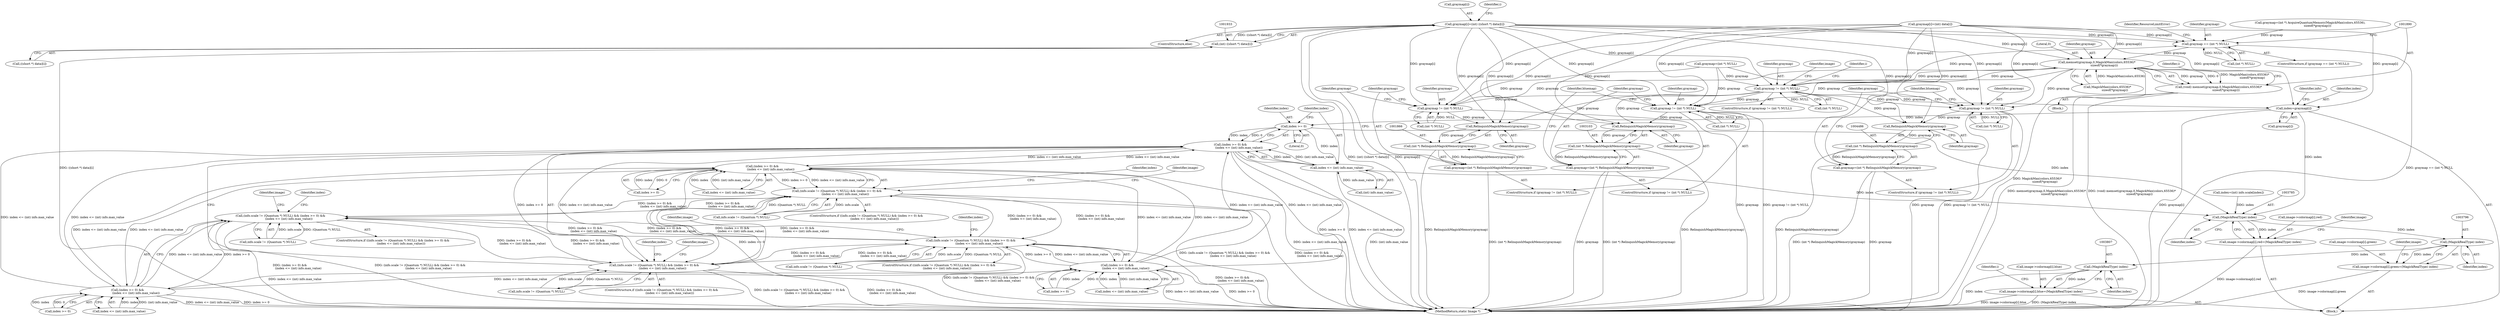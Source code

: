 digraph "0_ImageMagick_6b6bff054d569a77973f2140c0e86366e6168a6c_0@pointer" {
"1001928" [label="(Call,graymap[i]=(int) ((short *) data)[i])"];
"1001932" [label="(Call,(int) ((short *) data)[i])"];
"1001858" [label="(Call,graymap != (int *) NULL)"];
"1001867" [label="(Call,RelinquishMagickMemory(graymap))"];
"1001865" [label="(Call,(int *) RelinquishMagickMemory(graymap))"];
"1001863" [label="(Call,graymap=(int *) RelinquishMagickMemory(graymap))"];
"1001881" [label="(Call,graymap == (int *) NULL)"];
"1001891" [label="(Call,memset(graymap,0,MagickMax(colors,65536)*\n                sizeof(*graymap)))"];
"1001889" [label="(Call,(void) memset(graymap,0,MagickMax(colors,65536)*\n                sizeof(*graymap)))"];
"1003095" [label="(Call,graymap != (int *) NULL)"];
"1003104" [label="(Call,RelinquishMagickMemory(graymap))"];
"1003102" [label="(Call,(int *) RelinquishMagickMemory(graymap))"];
"1003100" [label="(Call,graymap=(int *) RelinquishMagickMemory(graymap))"];
"1003725" [label="(Call,graymap != (int *) NULL)"];
"1003742" [label="(Call,index=graymap[i])"];
"1003757" [label="(Call,index >= 0)"];
"1003756" [label="(Call,(index >= 0) &&\n                  (index <= (int) info.max_value))"];
"1003567" [label="(Call,(index >= 0) &&\n                  (index <= (int) info.max_value))"];
"1003559" [label="(Call,(info.scale != (Quantum *) NULL) && (index >= 0) &&\n                  (index <= (int) info.max_value))"];
"1003622" [label="(Call,(info.scale != (Quantum *) NULL) && (index >= 0) &&\n                  (index <= (int) info.max_value))"];
"1003685" [label="(Call,(info.scale != (Quantum *) NULL) && (index >= 0) &&\n                  (index <= (int) info.max_value))"];
"1003748" [label="(Call,(info.scale != (Quantum *) NULL) && (index >= 0) &&\n                  (index <= (int) info.max_value))"];
"1003630" [label="(Call,(index >= 0) &&\n                  (index <= (int) info.max_value))"];
"1003693" [label="(Call,(index >= 0) &&\n                  (index <= (int) info.max_value))"];
"1003760" [label="(Call,index <= (int) info.max_value)"];
"1003784" [label="(Call,(MagickRealType) index)"];
"1003776" [label="(Call,image->colormap[i].red=(MagickRealType) index)"];
"1003795" [label="(Call,(MagickRealType) index)"];
"1003787" [label="(Call,image->colormap[i].green=(MagickRealType) index)"];
"1003806" [label="(Call,(MagickRealType) index)"];
"1003798" [label="(Call,image->colormap[i].blue=(MagickRealType) index)"];
"1004478" [label="(Call,graymap != (int *) NULL)"];
"1004487" [label="(Call,RelinquishMagickMemory(graymap))"];
"1004485" [label="(Call,(int *) RelinquishMagickMemory(graymap))"];
"1004483" [label="(Call,graymap=(int *) RelinquishMagickMemory(graymap))"];
"1003726" [label="(Identifier,graymap)"];
"1003631" [label="(Call,index >= 0)"];
"1003748" [label="(Call,(info.scale != (Quantum *) NULL) && (index >= 0) &&\n                  (index <= (int) info.max_value))"];
"1003791" [label="(Identifier,image)"];
"1003571" [label="(Call,index <= (int) info.max_value)"];
"1001891" [label="(Call,memset(graymap,0,MagickMax(colors,65536)*\n                sizeof(*graymap)))"];
"1003101" [label="(Identifier,graymap)"];
"1003096" [label="(Identifier,graymap)"];
"1003686" [label="(Call,info.scale != (Quantum *) NULL)"];
"1004483" [label="(Call,graymap=(int *) RelinquishMagickMemory(graymap))"];
"1003684" [label="(ControlStructure,if ((info.scale != (Quantum *) NULL) && (index >= 0) &&\n                  (index <= (int) info.max_value)))"];
"1001929" [label="(Call,graymap[i])"];
"1003751" [label="(Identifier,info)"];
"1004487" [label="(Call,RelinquishMagickMemory(graymap))"];
"1003747" [label="(ControlStructure,if ((info.scale != (Quantum *) NULL) && (index >= 0) &&\n                  (index <= (int) info.max_value)))"];
"1003802" [label="(Identifier,image)"];
"1003798" [label="(Call,image->colormap[i].blue=(MagickRealType) index)"];
"1001893" [label="(Literal,0)"];
"1003757" [label="(Call,index >= 0)"];
"1003102" [label="(Call,(int *) RelinquishMagickMemory(graymap))"];
"1001928" [label="(Call,graymap[i]=(int) ((short *) data)[i])"];
"1001865" [label="(Call,(int *) RelinquishMagickMemory(graymap))"];
"1003760" [label="(Call,index <= (int) info.max_value)"];
"1001932" [label="(Call,(int) ((short *) data)[i])"];
"1003685" [label="(Call,(info.scale != (Quantum *) NULL) && (index >= 0) &&\n                  (index <= (int) info.max_value))"];
"1003567" [label="(Call,(index >= 0) &&\n                  (index <= (int) info.max_value))"];
"1003797" [label="(Identifier,index)"];
"1003642" [label="(Identifier,index)"];
"1003568" [label="(Call,index >= 0)"];
"1003777" [label="(Call,image->colormap[i].red)"];
"1003591" [label="(Identifier,image)"];
"1003724" [label="(ControlStructure,if (graymap != (int *) NULL))"];
"1003097" [label="(Call,(int *) NULL)"];
"1001883" [label="(Call,(int *) NULL)"];
"1003558" [label="(ControlStructure,if ((info.scale != (Quantum *) NULL) && (index >= 0) &&\n                  (index <= (int) info.max_value)))"];
"1000548" [label="(Call,graymap=(int *) NULL)"];
"1003744" [label="(Call,graymap[i])"];
"1003812" [label="(Identifier,image)"];
"1001857" [label="(ControlStructure,if (graymap != (int *) NULL))"];
"1001881" [label="(Call,graymap == (int *) NULL)"];
"1003579" [label="(Identifier,index)"];
"1003784" [label="(Call,(MagickRealType) index)"];
"1001863" [label="(Call,graymap=(int *) RelinquishMagickMemory(graymap))"];
"1003654" [label="(Identifier,image)"];
"1001870" [label="(Identifier,graymap)"];
"1001918" [label="(Call,graymap[i]=(int) data[i])"];
"1001864" [label="(Identifier,graymap)"];
"1003768" [label="(Identifier,index)"];
"1003776" [label="(Call,image->colormap[i].red=(MagickRealType) index)"];
"1003761" [label="(Identifier,index)"];
"1003742" [label="(Call,index=graymap[i])"];
"1003795" [label="(Call,(MagickRealType) index)"];
"1003806" [label="(Call,(MagickRealType) index)"];
"1001887" [label="(Identifier,ResourceLimitError)"];
"1003727" [label="(Call,(int *) NULL)"];
"1003740" [label="(Identifier,i)"];
"1004479" [label="(Identifier,graymap)"];
"1001889" [label="(Call,(void) memset(graymap,0,MagickMax(colors,65536)*\n                sizeof(*graymap)))"];
"1001868" [label="(Identifier,graymap)"];
"1003104" [label="(Call,RelinquishMagickMemory(graymap))"];
"1001860" [label="(Call,(int *) NULL)"];
"1003630" [label="(Call,(index >= 0) &&\n                  (index <= (int) info.max_value))"];
"1003559" [label="(Call,(info.scale != (Quantum *) NULL) && (index >= 0) &&\n                  (index <= (int) info.max_value))"];
"1004484" [label="(Identifier,graymap)"];
"1003808" [label="(Identifier,index)"];
"1001858" [label="(Call,graymap != (int *) NULL)"];
"1003741" [label="(Block,)"];
"1003693" [label="(Call,(index >= 0) &&\n                  (index <= (int) info.max_value))"];
"1003732" [label="(Identifier,i)"];
"1003705" [label="(Identifier,index)"];
"1001859" [label="(Identifier,graymap)"];
"1003786" [label="(Identifier,index)"];
"1003100" [label="(Call,graymap=(int *) RelinquishMagickMemory(graymap))"];
"1003697" [label="(Call,index <= (int) info.max_value)"];
"1003105" [label="(Identifier,graymap)"];
"1003694" [label="(Call,index >= 0)"];
"1001892" [label="(Identifier,graymap)"];
"1001903" [label="(Identifier,i)"];
"1003634" [label="(Call,index <= (int) info.max_value)"];
"1004480" [label="(Call,(int *) NULL)"];
"1001882" [label="(Identifier,graymap)"];
"1004539" [label="(MethodReturn,static Image *)"];
"1001869" [label="(Call,graymap=(int *) AcquireQuantumMemory(MagickMax(colors,65536),\n                sizeof(*graymap)))"];
"1003788" [label="(Call,image->colormap[i].green)"];
"1001835" [label="(Block,)"];
"1003725" [label="(Call,graymap != (int *) NULL)"];
"1003621" [label="(ControlStructure,if ((info.scale != (Quantum *) NULL) && (index >= 0) &&\n                  (index <= (int) info.max_value)))"];
"1004488" [label="(Identifier,graymap)"];
"1003780" [label="(Identifier,image)"];
"1003756" [label="(Call,(index >= 0) &&\n                  (index <= (int) info.max_value))"];
"1001927" [label="(ControlStructure,else)"];
"1003622" [label="(Call,(info.scale != (Quantum *) NULL) && (index >= 0) &&\n                  (index <= (int) info.max_value))"];
"1004485" [label="(Call,(int *) RelinquishMagickMemory(graymap))"];
"1004478" [label="(Call,graymap != (int *) NULL)"];
"1003095" [label="(Call,graymap != (int *) NULL)"];
"1001894" [label="(Call,MagickMax(colors,65536)*\n                sizeof(*graymap))"];
"1003743" [label="(Identifier,index)"];
"1003094" [label="(ControlStructure,if (graymap != (int *) NULL))"];
"1001867" [label="(Call,RelinquishMagickMemory(graymap))"];
"1003717" [label="(Identifier,image)"];
"1003560" [label="(Call,info.scale != (Quantum *) NULL)"];
"1003799" [label="(Call,image->colormap[i].blue)"];
"1004477" [label="(ControlStructure,if (graymap != (int *) NULL))"];
"1003749" [label="(Call,info.scale != (Quantum *) NULL)"];
"1003787" [label="(Call,image->colormap[i].green=(MagickRealType) index)"];
"1001934" [label="(Call,((short *) data)[i])"];
"1003767" [label="(Call,index=(int) info.scale[index])"];
"1003762" [label="(Call,(int) info.max_value)"];
"1003759" [label="(Literal,0)"];
"1004491" [label="(Identifier,bluemap)"];
"1003758" [label="(Identifier,index)"];
"1003623" [label="(Call,info.scale != (Quantum *) NULL)"];
"1003108" [label="(Identifier,bluemap)"];
"1001911" [label="(Identifier,i)"];
"1001880" [label="(ControlStructure,if (graymap == (int *) NULL))"];
"1001928" -> "1001927"  [label="AST: "];
"1001928" -> "1001932"  [label="CFG: "];
"1001929" -> "1001928"  [label="AST: "];
"1001932" -> "1001928"  [label="AST: "];
"1001911" -> "1001928"  [label="CFG: "];
"1001928" -> "1004539"  [label="DDG: graymap[i]"];
"1001928" -> "1004539"  [label="DDG: (int) ((short *) data)[i]"];
"1001928" -> "1001858"  [label="DDG: graymap[i]"];
"1001928" -> "1001867"  [label="DDG: graymap[i]"];
"1001928" -> "1001881"  [label="DDG: graymap[i]"];
"1001928" -> "1001891"  [label="DDG: graymap[i]"];
"1001932" -> "1001928"  [label="DDG: ((short *) data)[i]"];
"1001928" -> "1003095"  [label="DDG: graymap[i]"];
"1001928" -> "1003104"  [label="DDG: graymap[i]"];
"1001928" -> "1003725"  [label="DDG: graymap[i]"];
"1001928" -> "1003742"  [label="DDG: graymap[i]"];
"1001928" -> "1004478"  [label="DDG: graymap[i]"];
"1001928" -> "1004487"  [label="DDG: graymap[i]"];
"1001932" -> "1001934"  [label="CFG: "];
"1001933" -> "1001932"  [label="AST: "];
"1001934" -> "1001932"  [label="AST: "];
"1001932" -> "1004539"  [label="DDG: ((short *) data)[i]"];
"1001858" -> "1001857"  [label="AST: "];
"1001858" -> "1001860"  [label="CFG: "];
"1001859" -> "1001858"  [label="AST: "];
"1001860" -> "1001858"  [label="AST: "];
"1001864" -> "1001858"  [label="CFG: "];
"1001870" -> "1001858"  [label="CFG: "];
"1003725" -> "1001858"  [label="DDG: graymap"];
"1001918" -> "1001858"  [label="DDG: graymap[i]"];
"1001891" -> "1001858"  [label="DDG: graymap"];
"1000548" -> "1001858"  [label="DDG: graymap"];
"1001860" -> "1001858"  [label="DDG: NULL"];
"1001858" -> "1001867"  [label="DDG: graymap"];
"1001867" -> "1001865"  [label="AST: "];
"1001867" -> "1001868"  [label="CFG: "];
"1001868" -> "1001867"  [label="AST: "];
"1001865" -> "1001867"  [label="CFG: "];
"1001867" -> "1001865"  [label="DDG: graymap"];
"1001918" -> "1001867"  [label="DDG: graymap[i]"];
"1003725" -> "1001867"  [label="DDG: graymap"];
"1001865" -> "1001863"  [label="AST: "];
"1001866" -> "1001865"  [label="AST: "];
"1001863" -> "1001865"  [label="CFG: "];
"1001865" -> "1004539"  [label="DDG: RelinquishMagickMemory(graymap)"];
"1001865" -> "1001863"  [label="DDG: RelinquishMagickMemory(graymap)"];
"1001863" -> "1001857"  [label="AST: "];
"1001864" -> "1001863"  [label="AST: "];
"1001870" -> "1001863"  [label="CFG: "];
"1001863" -> "1004539"  [label="DDG: (int *) RelinquishMagickMemory(graymap)"];
"1001881" -> "1001880"  [label="AST: "];
"1001881" -> "1001883"  [label="CFG: "];
"1001882" -> "1001881"  [label="AST: "];
"1001883" -> "1001881"  [label="AST: "];
"1001887" -> "1001881"  [label="CFG: "];
"1001890" -> "1001881"  [label="CFG: "];
"1001881" -> "1004539"  [label="DDG: graymap == (int *) NULL"];
"1001918" -> "1001881"  [label="DDG: graymap[i]"];
"1001869" -> "1001881"  [label="DDG: graymap"];
"1003725" -> "1001881"  [label="DDG: graymap"];
"1001883" -> "1001881"  [label="DDG: NULL"];
"1001881" -> "1001891"  [label="DDG: graymap"];
"1001891" -> "1001889"  [label="AST: "];
"1001891" -> "1001894"  [label="CFG: "];
"1001892" -> "1001891"  [label="AST: "];
"1001893" -> "1001891"  [label="AST: "];
"1001894" -> "1001891"  [label="AST: "];
"1001889" -> "1001891"  [label="CFG: "];
"1001891" -> "1004539"  [label="DDG: MagickMax(colors,65536)*\n                sizeof(*graymap)"];
"1001891" -> "1001889"  [label="DDG: graymap"];
"1001891" -> "1001889"  [label="DDG: 0"];
"1001891" -> "1001889"  [label="DDG: MagickMax(colors,65536)*\n                sizeof(*graymap)"];
"1001918" -> "1001891"  [label="DDG: graymap[i]"];
"1003725" -> "1001891"  [label="DDG: graymap"];
"1001894" -> "1001891"  [label="DDG: MagickMax(colors,65536)"];
"1001891" -> "1003095"  [label="DDG: graymap"];
"1001891" -> "1003725"  [label="DDG: graymap"];
"1001891" -> "1004478"  [label="DDG: graymap"];
"1001889" -> "1001835"  [label="AST: "];
"1001890" -> "1001889"  [label="AST: "];
"1001903" -> "1001889"  [label="CFG: "];
"1001889" -> "1004539"  [label="DDG: (void) memset(graymap,0,MagickMax(colors,65536)*\n                sizeof(*graymap))"];
"1001889" -> "1004539"  [label="DDG: memset(graymap,0,MagickMax(colors,65536)*\n                sizeof(*graymap))"];
"1003095" -> "1003094"  [label="AST: "];
"1003095" -> "1003097"  [label="CFG: "];
"1003096" -> "1003095"  [label="AST: "];
"1003097" -> "1003095"  [label="AST: "];
"1003101" -> "1003095"  [label="CFG: "];
"1003108" -> "1003095"  [label="CFG: "];
"1003095" -> "1004539"  [label="DDG: graymap"];
"1003095" -> "1004539"  [label="DDG: graymap != (int *) NULL"];
"1003725" -> "1003095"  [label="DDG: graymap"];
"1001918" -> "1003095"  [label="DDG: graymap[i]"];
"1000548" -> "1003095"  [label="DDG: graymap"];
"1003097" -> "1003095"  [label="DDG: NULL"];
"1003095" -> "1003104"  [label="DDG: graymap"];
"1003104" -> "1003102"  [label="AST: "];
"1003104" -> "1003105"  [label="CFG: "];
"1003105" -> "1003104"  [label="AST: "];
"1003102" -> "1003104"  [label="CFG: "];
"1003104" -> "1003102"  [label="DDG: graymap"];
"1001918" -> "1003104"  [label="DDG: graymap[i]"];
"1003725" -> "1003104"  [label="DDG: graymap"];
"1003102" -> "1003100"  [label="AST: "];
"1003103" -> "1003102"  [label="AST: "];
"1003100" -> "1003102"  [label="CFG: "];
"1003102" -> "1004539"  [label="DDG: RelinquishMagickMemory(graymap)"];
"1003102" -> "1003100"  [label="DDG: RelinquishMagickMemory(graymap)"];
"1003100" -> "1003094"  [label="AST: "];
"1003101" -> "1003100"  [label="AST: "];
"1003108" -> "1003100"  [label="CFG: "];
"1003100" -> "1004539"  [label="DDG: graymap"];
"1003100" -> "1004539"  [label="DDG: (int *) RelinquishMagickMemory(graymap)"];
"1003725" -> "1003724"  [label="AST: "];
"1003725" -> "1003727"  [label="CFG: "];
"1003726" -> "1003725"  [label="AST: "];
"1003727" -> "1003725"  [label="AST: "];
"1003732" -> "1003725"  [label="CFG: "];
"1003812" -> "1003725"  [label="CFG: "];
"1001918" -> "1003725"  [label="DDG: graymap[i]"];
"1000548" -> "1003725"  [label="DDG: graymap"];
"1003727" -> "1003725"  [label="DDG: NULL"];
"1003725" -> "1003742"  [label="DDG: graymap"];
"1003725" -> "1004478"  [label="DDG: graymap"];
"1003725" -> "1004487"  [label="DDG: graymap"];
"1003742" -> "1003741"  [label="AST: "];
"1003742" -> "1003744"  [label="CFG: "];
"1003743" -> "1003742"  [label="AST: "];
"1003744" -> "1003742"  [label="AST: "];
"1003751" -> "1003742"  [label="CFG: "];
"1003742" -> "1004539"  [label="DDG: graymap[i]"];
"1001918" -> "1003742"  [label="DDG: graymap[i]"];
"1003742" -> "1003757"  [label="DDG: index"];
"1003742" -> "1003784"  [label="DDG: index"];
"1003757" -> "1003756"  [label="AST: "];
"1003757" -> "1003759"  [label="CFG: "];
"1003758" -> "1003757"  [label="AST: "];
"1003759" -> "1003757"  [label="AST: "];
"1003761" -> "1003757"  [label="CFG: "];
"1003756" -> "1003757"  [label="CFG: "];
"1003757" -> "1003756"  [label="DDG: index"];
"1003757" -> "1003756"  [label="DDG: 0"];
"1003757" -> "1003760"  [label="DDG: index"];
"1003757" -> "1003784"  [label="DDG: index"];
"1003756" -> "1003748"  [label="AST: "];
"1003756" -> "1003760"  [label="CFG: "];
"1003760" -> "1003756"  [label="AST: "];
"1003748" -> "1003756"  [label="CFG: "];
"1003756" -> "1004539"  [label="DDG: index >= 0"];
"1003756" -> "1004539"  [label="DDG: index <= (int) info.max_value"];
"1003756" -> "1003567"  [label="DDG: index <= (int) info.max_value"];
"1003756" -> "1003630"  [label="DDG: index <= (int) info.max_value"];
"1003756" -> "1003693"  [label="DDG: index <= (int) info.max_value"];
"1003756" -> "1003748"  [label="DDG: index >= 0"];
"1003756" -> "1003748"  [label="DDG: index <= (int) info.max_value"];
"1003760" -> "1003756"  [label="DDG: index"];
"1003760" -> "1003756"  [label="DDG: (int) info.max_value"];
"1003630" -> "1003756"  [label="DDG: index <= (int) info.max_value"];
"1003567" -> "1003756"  [label="DDG: index <= (int) info.max_value"];
"1003693" -> "1003756"  [label="DDG: index <= (int) info.max_value"];
"1003567" -> "1003559"  [label="AST: "];
"1003567" -> "1003568"  [label="CFG: "];
"1003567" -> "1003571"  [label="CFG: "];
"1003568" -> "1003567"  [label="AST: "];
"1003571" -> "1003567"  [label="AST: "];
"1003559" -> "1003567"  [label="CFG: "];
"1003567" -> "1004539"  [label="DDG: index <= (int) info.max_value"];
"1003567" -> "1004539"  [label="DDG: index >= 0"];
"1003567" -> "1003559"  [label="DDG: index >= 0"];
"1003567" -> "1003559"  [label="DDG: index <= (int) info.max_value"];
"1003568" -> "1003567"  [label="DDG: index"];
"1003568" -> "1003567"  [label="DDG: 0"];
"1003630" -> "1003567"  [label="DDG: index <= (int) info.max_value"];
"1003693" -> "1003567"  [label="DDG: index <= (int) info.max_value"];
"1003571" -> "1003567"  [label="DDG: index"];
"1003571" -> "1003567"  [label="DDG: (int) info.max_value"];
"1003567" -> "1003630"  [label="DDG: index <= (int) info.max_value"];
"1003567" -> "1003693"  [label="DDG: index <= (int) info.max_value"];
"1003559" -> "1003558"  [label="AST: "];
"1003559" -> "1003560"  [label="CFG: "];
"1003560" -> "1003559"  [label="AST: "];
"1003579" -> "1003559"  [label="CFG: "];
"1003591" -> "1003559"  [label="CFG: "];
"1003559" -> "1004539"  [label="DDG: (info.scale != (Quantum *) NULL) && (index >= 0) &&\n                  (index <= (int) info.max_value)"];
"1003559" -> "1004539"  [label="DDG: (index >= 0) &&\n                  (index <= (int) info.max_value)"];
"1003560" -> "1003559"  [label="DDG: info.scale"];
"1003560" -> "1003559"  [label="DDG: (Quantum *) NULL"];
"1003685" -> "1003559"  [label="DDG: (index >= 0) &&\n                  (index <= (int) info.max_value)"];
"1003748" -> "1003559"  [label="DDG: (index >= 0) &&\n                  (index <= (int) info.max_value)"];
"1003622" -> "1003559"  [label="DDG: (index >= 0) &&\n                  (index <= (int) info.max_value)"];
"1003559" -> "1003622"  [label="DDG: (index >= 0) &&\n                  (index <= (int) info.max_value)"];
"1003559" -> "1003685"  [label="DDG: (index >= 0) &&\n                  (index <= (int) info.max_value)"];
"1003559" -> "1003748"  [label="DDG: (index >= 0) &&\n                  (index <= (int) info.max_value)"];
"1003622" -> "1003621"  [label="AST: "];
"1003622" -> "1003623"  [label="CFG: "];
"1003622" -> "1003630"  [label="CFG: "];
"1003623" -> "1003622"  [label="AST: "];
"1003630" -> "1003622"  [label="AST: "];
"1003642" -> "1003622"  [label="CFG: "];
"1003654" -> "1003622"  [label="CFG: "];
"1003622" -> "1004539"  [label="DDG: (index >= 0) &&\n                  (index <= (int) info.max_value)"];
"1003622" -> "1004539"  [label="DDG: (info.scale != (Quantum *) NULL) && (index >= 0) &&\n                  (index <= (int) info.max_value)"];
"1003623" -> "1003622"  [label="DDG: info.scale"];
"1003623" -> "1003622"  [label="DDG: (Quantum *) NULL"];
"1003685" -> "1003622"  [label="DDG: (index >= 0) &&\n                  (index <= (int) info.max_value)"];
"1003748" -> "1003622"  [label="DDG: (index >= 0) &&\n                  (index <= (int) info.max_value)"];
"1003630" -> "1003622"  [label="DDG: index >= 0"];
"1003630" -> "1003622"  [label="DDG: index <= (int) info.max_value"];
"1003622" -> "1003685"  [label="DDG: (index >= 0) &&\n                  (index <= (int) info.max_value)"];
"1003622" -> "1003748"  [label="DDG: (index >= 0) &&\n                  (index <= (int) info.max_value)"];
"1003685" -> "1003684"  [label="AST: "];
"1003685" -> "1003686"  [label="CFG: "];
"1003685" -> "1003693"  [label="CFG: "];
"1003686" -> "1003685"  [label="AST: "];
"1003693" -> "1003685"  [label="AST: "];
"1003705" -> "1003685"  [label="CFG: "];
"1003717" -> "1003685"  [label="CFG: "];
"1003685" -> "1004539"  [label="DDG: (index >= 0) &&\n                  (index <= (int) info.max_value)"];
"1003685" -> "1004539"  [label="DDG: (info.scale != (Quantum *) NULL) && (index >= 0) &&\n                  (index <= (int) info.max_value)"];
"1003686" -> "1003685"  [label="DDG: info.scale"];
"1003686" -> "1003685"  [label="DDG: (Quantum *) NULL"];
"1003693" -> "1003685"  [label="DDG: index >= 0"];
"1003693" -> "1003685"  [label="DDG: index <= (int) info.max_value"];
"1003748" -> "1003685"  [label="DDG: (index >= 0) &&\n                  (index <= (int) info.max_value)"];
"1003685" -> "1003748"  [label="DDG: (index >= 0) &&\n                  (index <= (int) info.max_value)"];
"1003748" -> "1003747"  [label="AST: "];
"1003748" -> "1003749"  [label="CFG: "];
"1003749" -> "1003748"  [label="AST: "];
"1003768" -> "1003748"  [label="CFG: "];
"1003780" -> "1003748"  [label="CFG: "];
"1003748" -> "1004539"  [label="DDG: (info.scale != (Quantum *) NULL) && (index >= 0) &&\n                  (index <= (int) info.max_value)"];
"1003748" -> "1004539"  [label="DDG: (index >= 0) &&\n                  (index <= (int) info.max_value)"];
"1003749" -> "1003748"  [label="DDG: info.scale"];
"1003749" -> "1003748"  [label="DDG: (Quantum *) NULL"];
"1003630" -> "1003631"  [label="CFG: "];
"1003630" -> "1003634"  [label="CFG: "];
"1003631" -> "1003630"  [label="AST: "];
"1003634" -> "1003630"  [label="AST: "];
"1003630" -> "1004539"  [label="DDG: index <= (int) info.max_value"];
"1003630" -> "1004539"  [label="DDG: index >= 0"];
"1003631" -> "1003630"  [label="DDG: index"];
"1003631" -> "1003630"  [label="DDG: 0"];
"1003693" -> "1003630"  [label="DDG: index <= (int) info.max_value"];
"1003634" -> "1003630"  [label="DDG: index"];
"1003634" -> "1003630"  [label="DDG: (int) info.max_value"];
"1003630" -> "1003693"  [label="DDG: index <= (int) info.max_value"];
"1003693" -> "1003694"  [label="CFG: "];
"1003693" -> "1003697"  [label="CFG: "];
"1003694" -> "1003693"  [label="AST: "];
"1003697" -> "1003693"  [label="AST: "];
"1003693" -> "1004539"  [label="DDG: index >= 0"];
"1003693" -> "1004539"  [label="DDG: index <= (int) info.max_value"];
"1003694" -> "1003693"  [label="DDG: index"];
"1003694" -> "1003693"  [label="DDG: 0"];
"1003697" -> "1003693"  [label="DDG: index"];
"1003697" -> "1003693"  [label="DDG: (int) info.max_value"];
"1003760" -> "1003762"  [label="CFG: "];
"1003761" -> "1003760"  [label="AST: "];
"1003762" -> "1003760"  [label="AST: "];
"1003760" -> "1004539"  [label="DDG: (int) info.max_value"];
"1003762" -> "1003760"  [label="DDG: info.max_value"];
"1003760" -> "1003784"  [label="DDG: index"];
"1003784" -> "1003776"  [label="AST: "];
"1003784" -> "1003786"  [label="CFG: "];
"1003785" -> "1003784"  [label="AST: "];
"1003786" -> "1003784"  [label="AST: "];
"1003776" -> "1003784"  [label="CFG: "];
"1003784" -> "1003776"  [label="DDG: index"];
"1003767" -> "1003784"  [label="DDG: index"];
"1003784" -> "1003795"  [label="DDG: index"];
"1003776" -> "1003741"  [label="AST: "];
"1003777" -> "1003776"  [label="AST: "];
"1003791" -> "1003776"  [label="CFG: "];
"1003776" -> "1004539"  [label="DDG: image->colormap[i].red"];
"1003795" -> "1003787"  [label="AST: "];
"1003795" -> "1003797"  [label="CFG: "];
"1003796" -> "1003795"  [label="AST: "];
"1003797" -> "1003795"  [label="AST: "];
"1003787" -> "1003795"  [label="CFG: "];
"1003795" -> "1003787"  [label="DDG: index"];
"1003795" -> "1003806"  [label="DDG: index"];
"1003787" -> "1003741"  [label="AST: "];
"1003788" -> "1003787"  [label="AST: "];
"1003802" -> "1003787"  [label="CFG: "];
"1003787" -> "1004539"  [label="DDG: image->colormap[i].green"];
"1003806" -> "1003798"  [label="AST: "];
"1003806" -> "1003808"  [label="CFG: "];
"1003807" -> "1003806"  [label="AST: "];
"1003808" -> "1003806"  [label="AST: "];
"1003798" -> "1003806"  [label="CFG: "];
"1003806" -> "1004539"  [label="DDG: index"];
"1003806" -> "1003798"  [label="DDG: index"];
"1003798" -> "1003741"  [label="AST: "];
"1003799" -> "1003798"  [label="AST: "];
"1003740" -> "1003798"  [label="CFG: "];
"1003798" -> "1004539"  [label="DDG: image->colormap[i].blue"];
"1003798" -> "1004539"  [label="DDG: (MagickRealType) index"];
"1004478" -> "1004477"  [label="AST: "];
"1004478" -> "1004480"  [label="CFG: "];
"1004479" -> "1004478"  [label="AST: "];
"1004480" -> "1004478"  [label="AST: "];
"1004484" -> "1004478"  [label="CFG: "];
"1004491" -> "1004478"  [label="CFG: "];
"1004478" -> "1004539"  [label="DDG: graymap"];
"1004478" -> "1004539"  [label="DDG: graymap != (int *) NULL"];
"1001918" -> "1004478"  [label="DDG: graymap[i]"];
"1000548" -> "1004478"  [label="DDG: graymap"];
"1004480" -> "1004478"  [label="DDG: NULL"];
"1004478" -> "1004487"  [label="DDG: graymap"];
"1004487" -> "1004485"  [label="AST: "];
"1004487" -> "1004488"  [label="CFG: "];
"1004488" -> "1004487"  [label="AST: "];
"1004485" -> "1004487"  [label="CFG: "];
"1004487" -> "1004485"  [label="DDG: graymap"];
"1001918" -> "1004487"  [label="DDG: graymap[i]"];
"1004485" -> "1004483"  [label="AST: "];
"1004486" -> "1004485"  [label="AST: "];
"1004483" -> "1004485"  [label="CFG: "];
"1004485" -> "1004539"  [label="DDG: RelinquishMagickMemory(graymap)"];
"1004485" -> "1004483"  [label="DDG: RelinquishMagickMemory(graymap)"];
"1004483" -> "1004477"  [label="AST: "];
"1004484" -> "1004483"  [label="AST: "];
"1004491" -> "1004483"  [label="CFG: "];
"1004483" -> "1004539"  [label="DDG: (int *) RelinquishMagickMemory(graymap)"];
"1004483" -> "1004539"  [label="DDG: graymap"];
}
